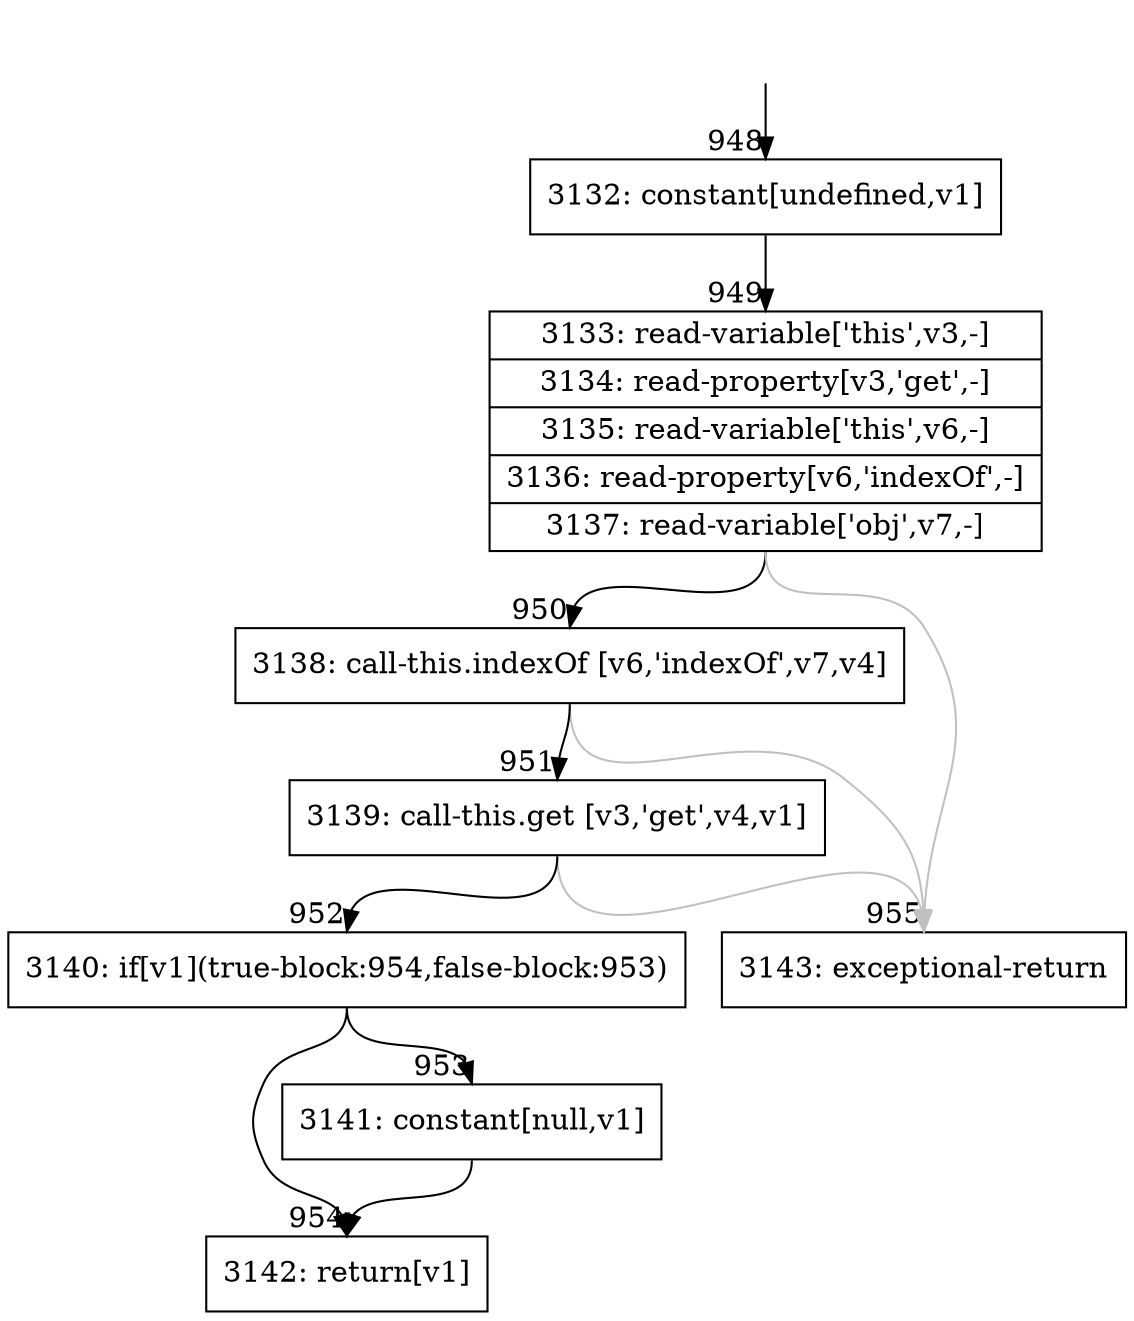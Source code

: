 digraph {
rankdir="TD"
BB_entry68[shape=none,label=""];
BB_entry68 -> BB948 [tailport=s, headport=n, headlabel="    948"]
BB948 [shape=record label="{3132: constant[undefined,v1]}" ] 
BB948 -> BB949 [tailport=s, headport=n, headlabel="      949"]
BB949 [shape=record label="{3133: read-variable['this',v3,-]|3134: read-property[v3,'get',-]|3135: read-variable['this',v6,-]|3136: read-property[v6,'indexOf',-]|3137: read-variable['obj',v7,-]}" ] 
BB949 -> BB950 [tailport=s, headport=n, headlabel="      950"]
BB949 -> BB955 [tailport=s, headport=n, color=gray, headlabel="      955"]
BB950 [shape=record label="{3138: call-this.indexOf [v6,'indexOf',v7,v4]}" ] 
BB950 -> BB951 [tailport=s, headport=n, headlabel="      951"]
BB950 -> BB955 [tailport=s, headport=n, color=gray]
BB951 [shape=record label="{3139: call-this.get [v3,'get',v4,v1]}" ] 
BB951 -> BB952 [tailport=s, headport=n, headlabel="      952"]
BB951 -> BB955 [tailport=s, headport=n, color=gray]
BB952 [shape=record label="{3140: if[v1](true-block:954,false-block:953)}" ] 
BB952 -> BB954 [tailport=s, headport=n, headlabel="      954"]
BB952 -> BB953 [tailport=s, headport=n, headlabel="      953"]
BB953 [shape=record label="{3141: constant[null,v1]}" ] 
BB953 -> BB954 [tailport=s, headport=n]
BB954 [shape=record label="{3142: return[v1]}" ] 
BB955 [shape=record label="{3143: exceptional-return}" ] 
//#$~ 815
}
